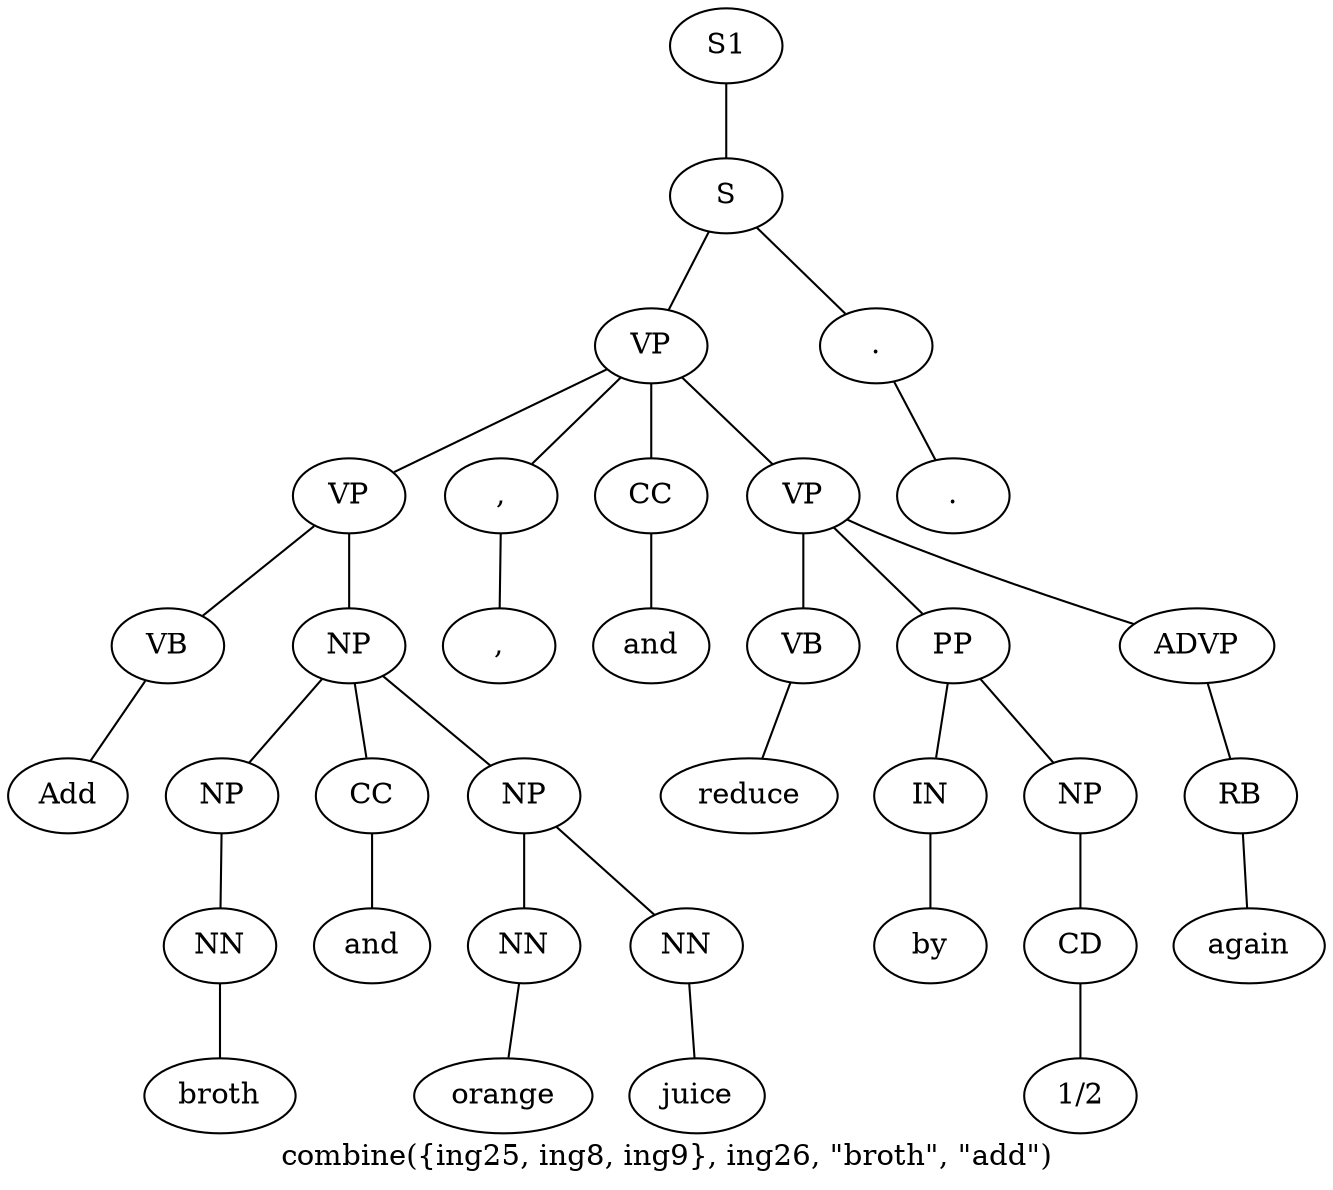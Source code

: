 graph SyntaxGraph {
	label = "combine({ing25, ing8, ing9}, ing26, \"broth\", \"add\")";
	Node0 [label="S1"];
	Node1 [label="S"];
	Node2 [label="VP"];
	Node3 [label="VP"];
	Node4 [label="VB"];
	Node5 [label="Add"];
	Node6 [label="NP"];
	Node7 [label="NP"];
	Node8 [label="NN"];
	Node9 [label="broth"];
	Node10 [label="CC"];
	Node11 [label="and"];
	Node12 [label="NP"];
	Node13 [label="NN"];
	Node14 [label="orange"];
	Node15 [label="NN"];
	Node16 [label="juice"];
	Node17 [label=","];
	Node18 [label=","];
	Node19 [label="CC"];
	Node20 [label="and"];
	Node21 [label="VP"];
	Node22 [label="VB"];
	Node23 [label="reduce"];
	Node24 [label="PP"];
	Node25 [label="IN"];
	Node26 [label="by"];
	Node27 [label="NP"];
	Node28 [label="CD"];
	Node29 [label="1/2"];
	Node30 [label="ADVP"];
	Node31 [label="RB"];
	Node32 [label="again"];
	Node33 [label="."];
	Node34 [label="."];

	Node0 -- Node1;
	Node1 -- Node2;
	Node1 -- Node33;
	Node2 -- Node3;
	Node2 -- Node17;
	Node2 -- Node19;
	Node2 -- Node21;
	Node3 -- Node4;
	Node3 -- Node6;
	Node4 -- Node5;
	Node6 -- Node7;
	Node6 -- Node10;
	Node6 -- Node12;
	Node7 -- Node8;
	Node8 -- Node9;
	Node10 -- Node11;
	Node12 -- Node13;
	Node12 -- Node15;
	Node13 -- Node14;
	Node15 -- Node16;
	Node17 -- Node18;
	Node19 -- Node20;
	Node21 -- Node22;
	Node21 -- Node24;
	Node21 -- Node30;
	Node22 -- Node23;
	Node24 -- Node25;
	Node24 -- Node27;
	Node25 -- Node26;
	Node27 -- Node28;
	Node28 -- Node29;
	Node30 -- Node31;
	Node31 -- Node32;
	Node33 -- Node34;
}